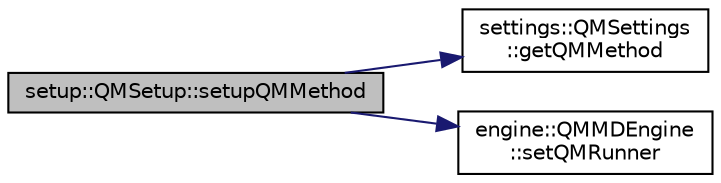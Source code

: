 digraph "setup::QMSetup::setupQMMethod"
{
 // LATEX_PDF_SIZE
  edge [fontname="Helvetica",fontsize="10",labelfontname="Helvetica",labelfontsize="10"];
  node [fontname="Helvetica",fontsize="10",shape=record];
  rankdir="LR";
  Node1 [label="setup::QMSetup::setupQMMethod",height=0.2,width=0.4,color="black", fillcolor="grey75", style="filled", fontcolor="black",tooltip="setup the \"QM\" method of the system"];
  Node1 -> Node2 [color="midnightblue",fontsize="10",style="solid",fontname="Helvetica"];
  Node2 [label="settings::QMSettings\l::getQMMethod",height=0.2,width=0.4,color="black", fillcolor="white", style="filled",URL="$classsettings_1_1QMSettings.html#ab6fd191d2de1d4623318437adc847d7d",tooltip=" "];
  Node1 -> Node3 [color="midnightblue",fontsize="10",style="solid",fontname="Helvetica"];
  Node3 [label="engine::QMMDEngine\l::setQMRunner",height=0.2,width=0.4,color="black", fillcolor="white", style="filled",URL="$classengine_1_1QMMDEngine.html#a27d69e39ea8c4786ebf6635c2a0d0fcd",tooltip=" "];
}
